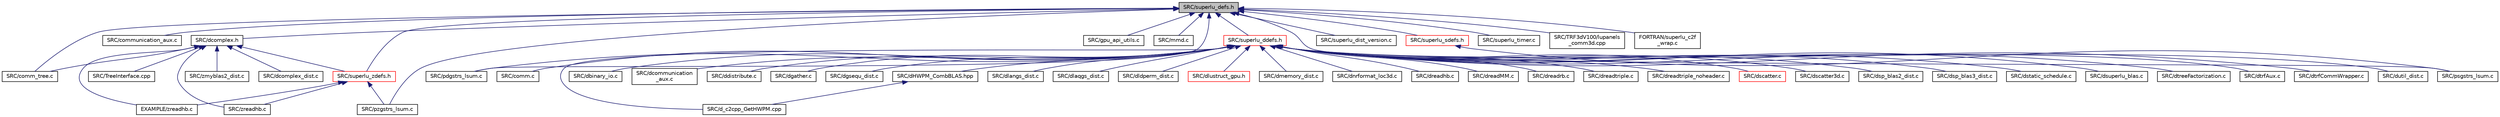 digraph "SRC/superlu_defs.h"
{
 // LATEX_PDF_SIZE
  edge [fontname="Helvetica",fontsize="10",labelfontname="Helvetica",labelfontsize="10"];
  node [fontname="Helvetica",fontsize="10",shape=record];
  Node1 [label="SRC/superlu_defs.h",height=0.2,width=0.4,color="black", fillcolor="grey75", style="filled", fontcolor="black",tooltip="Definitions which are precision-neutral."];
  Node1 -> Node2 [dir="back",color="midnightblue",fontsize="10",style="solid",fontname="Helvetica"];
  Node2 [label="SRC/comm_tree.c",height=0.2,width=0.4,color="black", fillcolor="white", style="filled",URL="$comm__tree_8c.html",tooltip=" "];
  Node1 -> Node3 [dir="back",color="midnightblue",fontsize="10",style="solid",fontname="Helvetica"];
  Node3 [label="SRC/communication_aux.c",height=0.2,width=0.4,color="black", fillcolor="white", style="filled",URL="$communication__aux_8c.html",tooltip="Auxiliary routines to support communication in 3D algorithms."];
  Node1 -> Node4 [dir="back",color="midnightblue",fontsize="10",style="solid",fontname="Helvetica"];
  Node4 [label="SRC/dcomplex.h",height=0.2,width=0.4,color="black", fillcolor="white", style="filled",URL="$dcomplex_8h.html",tooltip="Header for dcomplex.c."];
  Node4 -> Node2 [dir="back",color="midnightblue",fontsize="10",style="solid",fontname="Helvetica"];
  Node4 -> Node5 [dir="back",color="midnightblue",fontsize="10",style="solid",fontname="Helvetica"];
  Node5 [label="SRC/dcomplex_dist.c",height=0.2,width=0.4,color="black", fillcolor="white", style="filled",URL="$dcomplex__dist_8c.html",tooltip="Defines common arithmetic operations for complex type."];
  Node4 -> Node6 [dir="back",color="midnightblue",fontsize="10",style="solid",fontname="Helvetica"];
  Node6 [label="SRC/superlu_zdefs.h",height=0.2,width=0.4,color="red", fillcolor="white", style="filled",URL="$superlu__zdefs_8h.html",tooltip="Distributed SuperLU data types and function prototypes."];
  Node6 -> Node25 [dir="back",color="midnightblue",fontsize="10",style="solid",fontname="Helvetica"];
  Node25 [label="SRC/pzgstrs_lsum.c",height=0.2,width=0.4,color="black", fillcolor="white", style="filled",URL="$pzgstrs__lsum_8c.html",tooltip="Perform local block modifications: lsum[i] -= L_i,k * X[k]."];
  Node6 -> Node44 [dir="back",color="midnightblue",fontsize="10",style="solid",fontname="Helvetica"];
  Node44 [label="SRC/zreadhb.c",height=0.2,width=0.4,color="black", fillcolor="white", style="filled",URL="$SRC_2zreadhb_8c.html",tooltip="Read a DOUBLE COMPLEX PRECISION matrix stored in Harwell-Boeing format."];
  Node6 -> Node80 [dir="back",color="midnightblue",fontsize="10",style="solid",fontname="Helvetica"];
  Node80 [label="EXAMPLE/zreadhb.c",height=0.2,width=0.4,color="black", fillcolor="white", style="filled",URL="$EXAMPLE_2zreadhb_8c.html",tooltip="Read a DOUBLE COMPLEX PRECISION matrix stored in Harwell-Boeing format."];
  Node4 -> Node88 [dir="back",color="midnightblue",fontsize="10",style="solid",fontname="Helvetica"];
  Node88 [label="SRC/TreeInterface.cpp",height=0.2,width=0.4,color="black", fillcolor="white", style="filled",URL="$TreeInterface_8cpp.html",tooltip=" "];
  Node4 -> Node89 [dir="back",color="midnightblue",fontsize="10",style="solid",fontname="Helvetica"];
  Node89 [label="SRC/zmyblas2_dist.c",height=0.2,width=0.4,color="black", fillcolor="white", style="filled",URL="$zmyblas2__dist_8c.html",tooltip="Level 2 BLAS operations: solves and matvec, written in C."];
  Node4 -> Node44 [dir="back",color="midnightblue",fontsize="10",style="solid",fontname="Helvetica"];
  Node4 -> Node80 [dir="back",color="midnightblue",fontsize="10",style="solid",fontname="Helvetica"];
  Node1 -> Node90 [dir="back",color="midnightblue",fontsize="10",style="solid",fontname="Helvetica"];
  Node90 [label="SRC/gpu_api_utils.c",height=0.2,width=0.4,color="black", fillcolor="white", style="filled",URL="$gpu__api__utils_8c.html",tooltip=" "];
  Node1 -> Node91 [dir="back",color="midnightblue",fontsize="10",style="solid",fontname="Helvetica"];
  Node91 [label="SRC/mmd.c",height=0.2,width=0.4,color="black", fillcolor="white", style="filled",URL="$mmd_8c.html",tooltip="Implements the minimum degree algorithm."];
  Node1 -> Node92 [dir="back",color="midnightblue",fontsize="10",style="solid",fontname="Helvetica"];
  Node92 [label="SRC/pdgstrs_lsum.c",height=0.2,width=0.4,color="black", fillcolor="white", style="filled",URL="$pdgstrs__lsum_8c.html",tooltip="Perform local block modifications: lsum[i] -= L_i,k * X[k]."];
  Node1 -> Node93 [dir="back",color="midnightblue",fontsize="10",style="solid",fontname="Helvetica"];
  Node93 [label="SRC/psgstrs_lsum.c",height=0.2,width=0.4,color="black", fillcolor="white", style="filled",URL="$psgstrs__lsum_8c.html",tooltip="Perform local block modifications: lsum[i] -= L_i,k * X[k]."];
  Node1 -> Node25 [dir="back",color="midnightblue",fontsize="10",style="solid",fontname="Helvetica"];
  Node1 -> Node94 [dir="back",color="midnightblue",fontsize="10",style="solid",fontname="Helvetica"];
  Node94 [label="SRC/superlu_ddefs.h",height=0.2,width=0.4,color="red", fillcolor="white", style="filled",URL="$superlu__ddefs_8h.html",tooltip="Distributed SuperLU data types and function prototypes."];
  Node94 -> Node95 [dir="back",color="midnightblue",fontsize="10",style="solid",fontname="Helvetica"];
  Node95 [label="SRC/comm.c",height=0.2,width=0.4,color="black", fillcolor="white", style="filled",URL="$comm_8c.html",tooltip="Broadcast an array of dtype numbers."];
  Node94 -> Node96 [dir="back",color="midnightblue",fontsize="10",style="solid",fontname="Helvetica"];
  Node96 [label="SRC/d_c2cpp_GetHWPM.cpp",height=0.2,width=0.4,color="black", fillcolor="white", style="filled",URL="$d__c2cpp__GetHWPM_8cpp.html",tooltip="Get heavy-weight perfect matching (HWPM)."];
  Node94 -> Node97 [dir="back",color="midnightblue",fontsize="10",style="solid",fontname="Helvetica"];
  Node97 [label="SRC/dbinary_io.c",height=0.2,width=0.4,color="black", fillcolor="white", style="filled",URL="$dbinary__io_8c.html",tooltip=" "];
  Node94 -> Node98 [dir="back",color="midnightblue",fontsize="10",style="solid",fontname="Helvetica"];
  Node98 [label="SRC/dcommunication\l_aux.c",height=0.2,width=0.4,color="black", fillcolor="white", style="filled",URL="$dcommunication__aux_8c.html",tooltip=" "];
  Node94 -> Node99 [dir="back",color="midnightblue",fontsize="10",style="solid",fontname="Helvetica"];
  Node99 [label="SRC/ddistribute.c",height=0.2,width=0.4,color="black", fillcolor="white", style="filled",URL="$ddistribute_8c.html",tooltip="Distribute the matrix onto the 2D process mesh."];
  Node94 -> Node100 [dir="back",color="midnightblue",fontsize="10",style="solid",fontname="Helvetica"];
  Node100 [label="SRC/dgather.c",height=0.2,width=0.4,color="black", fillcolor="white", style="filled",URL="$dgather_8c.html",tooltip=" "];
  Node94 -> Node101 [dir="back",color="midnightblue",fontsize="10",style="solid",fontname="Helvetica"];
  Node101 [label="SRC/dgsequ_dist.c",height=0.2,width=0.4,color="black", fillcolor="white", style="filled",URL="$dgsequ__dist_8c.html",tooltip="Computes row and column scalings."];
  Node94 -> Node102 [dir="back",color="midnightblue",fontsize="10",style="solid",fontname="Helvetica"];
  Node102 [label="SRC/dHWPM_CombBLAS.hpp",height=0.2,width=0.4,color="black", fillcolor="white", style="filled",URL="$dHWPM__CombBLAS_8hpp.html",tooltip="Get HWPM, heavy-weight perfect matching."];
  Node102 -> Node96 [dir="back",color="midnightblue",fontsize="10",style="solid",fontname="Helvetica"];
  Node94 -> Node103 [dir="back",color="midnightblue",fontsize="10",style="solid",fontname="Helvetica"];
  Node103 [label="SRC/dlangs_dist.c",height=0.2,width=0.4,color="black", fillcolor="white", style="filled",URL="$dlangs__dist_8c.html",tooltip="Returns the value of the one norm, the infinity norm, or the element of largest value."];
  Node94 -> Node104 [dir="back",color="midnightblue",fontsize="10",style="solid",fontname="Helvetica"];
  Node104 [label="SRC/dlaqgs_dist.c",height=0.2,width=0.4,color="black", fillcolor="white", style="filled",URL="$dlaqgs__dist_8c.html",tooltip="Equilibrates a general sparse M by N matrix A."];
  Node94 -> Node105 [dir="back",color="midnightblue",fontsize="10",style="solid",fontname="Helvetica"];
  Node105 [label="SRC/dldperm_dist.c",height=0.2,width=0.4,color="black", fillcolor="white", style="filled",URL="$dldperm__dist_8c.html",tooltip="Finds a row permutation so that the matrix has large entries on the diagonal."];
  Node94 -> Node106 [dir="back",color="midnightblue",fontsize="10",style="solid",fontname="Helvetica"];
  Node106 [label="SRC/dlustruct_gpu.h",height=0.2,width=0.4,color="red", fillcolor="white", style="filled",URL="$dlustruct__gpu_8h.html",tooltip="Descriptions and declarations for structures used in GPU."];
  Node94 -> Node110 [dir="back",color="midnightblue",fontsize="10",style="solid",fontname="Helvetica"];
  Node110 [label="SRC/dmemory_dist.c",height=0.2,width=0.4,color="black", fillcolor="white", style="filled",URL="$dmemory__dist_8c.html",tooltip="Memory utilities."];
  Node94 -> Node111 [dir="back",color="midnightblue",fontsize="10",style="solid",fontname="Helvetica"];
  Node111 [label="SRC/dnrformat_loc3d.c",height=0.2,width=0.4,color="black", fillcolor="white", style="filled",URL="$SRC_2dnrformat__loc3d_8c.html",tooltip=" "];
  Node94 -> Node112 [dir="back",color="midnightblue",fontsize="10",style="solid",fontname="Helvetica"];
  Node112 [label="SRC/dreadhb.c",height=0.2,width=0.4,color="black", fillcolor="white", style="filled",URL="$SRC_2dreadhb_8c.html",tooltip="Read a DOUBLE PRECISION matrix stored in Harwell-Boeing format."];
  Node94 -> Node113 [dir="back",color="midnightblue",fontsize="10",style="solid",fontname="Helvetica"];
  Node113 [label="SRC/dreadMM.c",height=0.2,width=0.4,color="black", fillcolor="white", style="filled",URL="$dreadMM_8c.html",tooltip="Contributed by Francois-Henry Rouet."];
  Node94 -> Node114 [dir="back",color="midnightblue",fontsize="10",style="solid",fontname="Helvetica"];
  Node114 [label="SRC/dreadrb.c",height=0.2,width=0.4,color="black", fillcolor="white", style="filled",URL="$dreadrb_8c.html",tooltip="Read a matrix stored in Rutherford-Boeing format."];
  Node94 -> Node115 [dir="back",color="midnightblue",fontsize="10",style="solid",fontname="Helvetica"];
  Node115 [label="SRC/dreadtriple.c",height=0.2,width=0.4,color="black", fillcolor="white", style="filled",URL="$SRC_2dreadtriple_8c.html",tooltip=" "];
  Node94 -> Node116 [dir="back",color="midnightblue",fontsize="10",style="solid",fontname="Helvetica"];
  Node116 [label="SRC/dreadtriple_noheader.c",height=0.2,width=0.4,color="black", fillcolor="white", style="filled",URL="$dreadtriple__noheader_8c.html",tooltip=" "];
  Node94 -> Node117 [dir="back",color="midnightblue",fontsize="10",style="solid",fontname="Helvetica"];
  Node117 [label="SRC/dscatter.c",height=0.2,width=0.4,color="red", fillcolor="white", style="filled",URL="$dscatter_8c.html",tooltip=" "];
  Node94 -> Node119 [dir="back",color="midnightblue",fontsize="10",style="solid",fontname="Helvetica"];
  Node119 [label="SRC/dscatter3d.c",height=0.2,width=0.4,color="black", fillcolor="white", style="filled",URL="$dscatter3d_8c.html",tooltip=" "];
  Node94 -> Node120 [dir="back",color="midnightblue",fontsize="10",style="solid",fontname="Helvetica"];
  Node120 [label="SRC/dsp_blas2_dist.c",height=0.2,width=0.4,color="black", fillcolor="white", style="filled",URL="$dsp__blas2__dist_8c.html",tooltip="Sparse BLAS 2, using some dense BLAS 2 operations."];
  Node94 -> Node121 [dir="back",color="midnightblue",fontsize="10",style="solid",fontname="Helvetica"];
  Node121 [label="SRC/dsp_blas3_dist.c",height=0.2,width=0.4,color="black", fillcolor="white", style="filled",URL="$dsp__blas3__dist_8c.html",tooltip="Sparse BLAS3, using some dense BLAS3 operations."];
  Node94 -> Node122 [dir="back",color="midnightblue",fontsize="10",style="solid",fontname="Helvetica"];
  Node122 [label="SRC/dstatic_schedule.c",height=0.2,width=0.4,color="black", fillcolor="white", style="filled",URL="$dstatic__schedule_8c.html",tooltip="Performs static scheduling for the look-ahead factorization algorithm."];
  Node94 -> Node123 [dir="back",color="midnightblue",fontsize="10",style="solid",fontname="Helvetica"];
  Node123 [label="SRC/dsuperlu_blas.c",height=0.2,width=0.4,color="black", fillcolor="white", style="filled",URL="$dsuperlu__blas_8c.html",tooltip=" "];
  Node94 -> Node124 [dir="back",color="midnightblue",fontsize="10",style="solid",fontname="Helvetica"];
  Node124 [label="SRC/dtreeFactorization.c",height=0.2,width=0.4,color="black", fillcolor="white", style="filled",URL="$dtreeFactorization_8c.html",tooltip=" "];
  Node94 -> Node125 [dir="back",color="midnightblue",fontsize="10",style="solid",fontname="Helvetica"];
  Node125 [label="SRC/dtrfAux.c",height=0.2,width=0.4,color="black", fillcolor="white", style="filled",URL="$dtrfAux_8c.html",tooltip=" "];
  Node94 -> Node126 [dir="back",color="midnightblue",fontsize="10",style="solid",fontname="Helvetica"];
  Node126 [label="SRC/dtrfCommWrapper.c",height=0.2,width=0.4,color="black", fillcolor="white", style="filled",URL="$dtrfCommWrapper_8c.html",tooltip=" "];
  Node94 -> Node127 [dir="back",color="midnightblue",fontsize="10",style="solid",fontname="Helvetica"];
  Node127 [label="SRC/dutil_dist.c",height=0.2,width=0.4,color="black", fillcolor="white", style="filled",URL="$dutil__dist_8c.html",tooltip="Several matrix utilities."];
  Node94 -> Node92 [dir="back",color="midnightblue",fontsize="10",style="solid",fontname="Helvetica"];
  Node1 -> Node220 [dir="back",color="midnightblue",fontsize="10",style="solid",fontname="Helvetica"];
  Node220 [label="SRC/superlu_dist_version.c",height=0.2,width=0.4,color="black", fillcolor="white", style="filled",URL="$superlu__dist__version_8c.html",tooltip=" "];
  Node1 -> Node221 [dir="back",color="midnightblue",fontsize="10",style="solid",fontname="Helvetica"];
  Node221 [label="SRC/superlu_sdefs.h",height=0.2,width=0.4,color="red", fillcolor="white", style="filled",URL="$superlu__sdefs_8h.html",tooltip="Distributed SuperLU data types and function prototypes."];
  Node221 -> Node93 [dir="back",color="midnightblue",fontsize="10",style="solid",fontname="Helvetica"];
  Node1 -> Node292 [dir="back",color="midnightblue",fontsize="10",style="solid",fontname="Helvetica"];
  Node292 [label="SRC/superlu_timer.c",height=0.2,width=0.4,color="black", fillcolor="white", style="filled",URL="$superlu__timer_8c.html",tooltip="Returns the time in seconds used by the process."];
  Node1 -> Node6 [dir="back",color="midnightblue",fontsize="10",style="solid",fontname="Helvetica"];
  Node1 -> Node181 [dir="back",color="midnightblue",fontsize="10",style="solid",fontname="Helvetica"];
  Node181 [label="SRC/TRF3dV100/lupanels\l_comm3d.cpp",height=0.2,width=0.4,color="black", fillcolor="white", style="filled",URL="$lupanels__comm3d_8cpp.html",tooltip=" "];
  Node1 -> Node293 [dir="back",color="midnightblue",fontsize="10",style="solid",fontname="Helvetica"];
  Node293 [label="FORTRAN/superlu_c2f\l_wrap.c",height=0.2,width=0.4,color="black", fillcolor="white", style="filled",URL="$superlu__c2f__wrap_8c.html",tooltip=" "];
}
